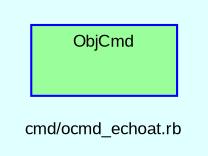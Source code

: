 digraph TopLevel {
    compound = true
    bgcolor = lightcyan1
    fontname = Arial
    fontsize = 8
    label = "cmd/ocmd_echoat.rb"
    node [
        fontname = Arial,
        fontsize = 8,
        color = black
    ]

    subgraph cluster_ObjCmd {
        fillcolor = palegreen1
        URL = "classes/ObjCmd.html"
        fontname = Arial
        color = blue
        label = "ObjCmd"
        style = filled
        ObjCmd [
            shape = plaintext,
            height = 0.01,
            width = 0.75,
            label = ""
        ]

    }

}


